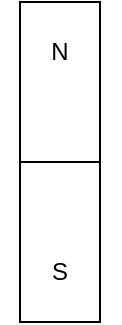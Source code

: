 <mxfile version="22.1.16" type="github">
  <diagram name="ページ1" id="8-KSTW8XwnM1iL-2TTt-">
    <mxGraphModel dx="1354" dy="607" grid="1" gridSize="10" guides="1" tooltips="1" connect="1" arrows="1" fold="1" page="1" pageScale="1" pageWidth="827" pageHeight="1169" math="0" shadow="0">
      <root>
        <mxCell id="0" />
        <mxCell id="1" parent="0" />
        <mxCell id="lap5nU4ZI23rlfs0sqlt-1" value="" style="rounded=0;whiteSpace=wrap;html=1;" vertex="1" parent="1">
          <mxGeometry x="360" y="200" width="40" height="80" as="geometry" />
        </mxCell>
        <mxCell id="lap5nU4ZI23rlfs0sqlt-3" value="" style="rounded=0;whiteSpace=wrap;html=1;" vertex="1" parent="1">
          <mxGeometry x="360" y="280" width="40" height="80" as="geometry" />
        </mxCell>
        <mxCell id="lap5nU4ZI23rlfs0sqlt-4" value="N" style="text;html=1;strokeColor=none;fillColor=none;align=center;verticalAlign=middle;whiteSpace=wrap;rounded=0;" vertex="1" parent="1">
          <mxGeometry x="350" y="210" width="60" height="30" as="geometry" />
        </mxCell>
        <mxCell id="lap5nU4ZI23rlfs0sqlt-7" value="S" style="text;html=1;strokeColor=none;fillColor=none;align=center;verticalAlign=middle;whiteSpace=wrap;rounded=0;" vertex="1" parent="1">
          <mxGeometry x="350" y="320" width="60" height="30" as="geometry" />
        </mxCell>
      </root>
    </mxGraphModel>
  </diagram>
</mxfile>
